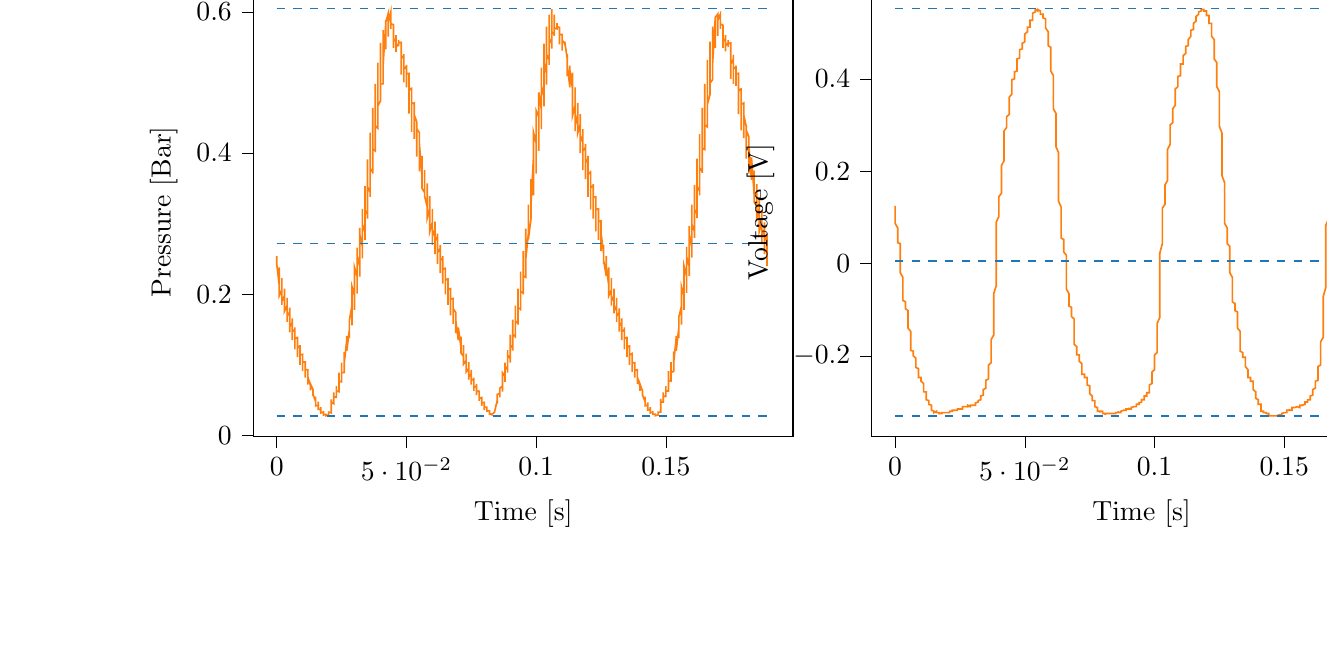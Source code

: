 % This file was created with tikzplotlib v0.10.1.
\begin{tikzpicture}

\definecolor{darkgray176}{RGB}{176,176,176}
\definecolor{darkorange25512714}{RGB}{255,127,14}
\definecolor{steelblue31119180}{RGB}{31,119,180}

\begin{groupplot}[group style={group size=2 by 1}]
\nextgroupplot[
tick align=outside,
tick pos=left,
title={Input Pressure VS Time},
x grid style={darkgray176},
xlabel={Time [s]},
xmin=-0.009, xmax=0.199,
xtick style={color=black},
y grid style={darkgray176},
ylabel={Pressure [Bar]},
ymin=-0.001, ymax=0.634,
ytick style={color=black}
]
\addplot [semithick, darkorange25512714]
table {%
0 0.25
0.0 0.253
0.0 0.254
0.0 0.243
0.001 0.212
0.001 0.221
0.001 0.229
0.001 0.234
0.001 0.237
0.001 0.238
0.001 0.232
0.001 0.198
0.002 0.206
0.002 0.214
0.002 0.219
0.002 0.222
0.002 0.223
0.002 0.221
0.002 0.185
0.002 0.19
0.003 0.198
0.003 0.203
0.003 0.206
0.003 0.208
0.003 0.208
0.003 0.176
0.003 0.176
0.004 0.184
0.004 0.189
0.004 0.192
0.004 0.194
0.004 0.195
0.004 0.166
0.004 0.161
0.004 0.169
0.005 0.175
0.005 0.178
0.005 0.18
0.005 0.181
0.005 0.158
0.005 0.146
0.005 0.154
0.006 0.16
0.006 0.163
0.006 0.165
0.006 0.166
0.006 0.15
0.006 0.135
0.006 0.142
0.006 0.147
0.007 0.15
0.007 0.152
0.007 0.153
0.007 0.141
0.007 0.122
0.007 0.128
0.007 0.134
0.007 0.137
0.008 0.139
0.008 0.14
0.008 0.133
0.008 0.111
0.008 0.116
0.008 0.121
0.008 0.124
0.009 0.127
0.009 0.128
0.009 0.124
0.009 0.1
0.009 0.103
0.009 0.108
0.009 0.112
0.009 0.114
0.01 0.115
0.01 0.114
0.01 0.091
0.01 0.092
0.01 0.097
0.01 0.1
0.01 0.103
0.01 0.104
0.011 0.104
0.011 0.084
0.011 0.082
0.011 0.086
0.011 0.089
0.011 0.091
0.011 0.093
0.012 0.093
0.012 0.077
0.012 0.072
0.012 0.076
0.012 0.079
0.012 0.081
0.012 0.082
0.012 0.083
0.013 0.071
0.013 0.064
0.013 0.067
0.013 0.07
0.013 0.072
0.013 0.073
0.013 0.073
0.014 0.065
0.014 0.056
0.014 0.058
0.014 0.061
0.014 0.062
0.014 0.063
0.014 0.064
0.014 0.058
0.015 0.048
0.015 0.05
0.015 0.051
0.015 0.053
0.015 0.054
0.015 0.055
0.015 0.052
0.015 0.042
0.016 0.043
0.016 0.044
0.016 0.046
0.016 0.047
0.016 0.048
0.016 0.046
0.016 0.037
0.017 0.037
0.017 0.038
0.017 0.039
0.017 0.04
0.017 0.04
0.017 0.04
0.017 0.033
0.017 0.032
0.018 0.033
0.018 0.034
0.018 0.035
0.018 0.035
0.018 0.035
0.018 0.03
0.018 0.029
0.018 0.029
0.019 0.03
0.019 0.03
0.019 0.031
0.019 0.031
0.019 0.029
0.019 0.028
0.019 0.028
0.02 0.029
0.02 0.029
0.02 0.029
0.02 0.029
0.02 0.031
0.02 0.033
0.02 0.033
0.02 0.033
0.021 0.032
0.021 0.032
0.021 0.032
0.021 0.041
0.021 0.051
0.021 0.049
0.021 0.048
0.021 0.047
0.022 0.045
0.022 0.045
0.022 0.05
0.022 0.061
0.022 0.059
0.022 0.057
0.022 0.055
0.023 0.054
0.023 0.054
0.023 0.058
0.023 0.07
0.023 0.068
0.023 0.065
0.023 0.064
0.023 0.063
0.024 0.062
0.024 0.066
0.024 0.089
0.024 0.086
0.024 0.082
0.024 0.079
0.024 0.077
0.025 0.076
0.025 0.077
0.025 0.103
0.025 0.102
0.025 0.096
0.025 0.093
0.025 0.091
0.025 0.089
0.026 0.089
0.026 0.117
0.026 0.118
0.026 0.111
0.026 0.107
0.026 0.105
0.026 0.103
0.026 0.102
0.027 0.135
0.027 0.141
0.027 0.132
0.027 0.126
0.027 0.123
0.027 0.121
0.027 0.12
0.028 0.149
0.028 0.162
0.028 0.152
0.028 0.145
0.028 0.141
0.028 0.139
0.028 0.138
0.028 0.163
0.029 0.184
0.029 0.173
0.029 0.165
0.029 0.161
0.029 0.158
0.029 0.156
0.029 0.178
0.029 0.211
0.03 0.198
0.03 0.188
0.03 0.182
0.03 0.179
0.03 0.178
0.03 0.194
0.03 0.238
0.031 0.225
0.031 0.213
0.031 0.206
0.031 0.203
0.031 0.201
0.031 0.211
0.031 0.266
0.031 0.254
0.032 0.239
0.032 0.232
0.032 0.228
0.032 0.225
0.032 0.23
0.032 0.294
0.032 0.285
0.033 0.268
0.033 0.259
0.033 0.254
0.033 0.251
0.033 0.251
0.033 0.321
0.033 0.317
0.033 0.299
0.034 0.288
0.034 0.282
0.034 0.279
0.034 0.277
0.034 0.345
0.034 0.353
0.034 0.332
0.034 0.319
0.035 0.313
0.035 0.309
0.035 0.307
0.035 0.367
0.035 0.391
0.035 0.367
0.035 0.352
0.036 0.345
0.036 0.341
0.036 0.338
0.036 0.389
0.036 0.429
0.036 0.403
0.036 0.386
0.036 0.378
0.037 0.373
0.037 0.371
0.037 0.41
0.037 0.464
0.037 0.44
0.037 0.421
0.037 0.411
0.037 0.406
0.038 0.403
0.038 0.43
0.038 0.498
0.038 0.475
0.038 0.454
0.038 0.444
0.038 0.439
0.039 0.435
0.039 0.45
0.039 0.528
0.039 0.509
0.039 0.487
0.039 0.476
0.039 0.47
0.039 0.467
0.04 0.474
0.04 0.556
0.04 0.543
0.04 0.52
0.04 0.508
0.04 0.502
0.04 0.498
0.041 0.498
0.041 0.574
0.041 0.569
0.041 0.547
0.041 0.535
0.041 0.529
0.041 0.526
0.041 0.524
0.042 0.582
0.042 0.588
0.042 0.568
0.042 0.558
0.042 0.552
0.042 0.549
0.042 0.547
0.042 0.585
0.043 0.598
0.043 0.583
0.043 0.573
0.043 0.569
0.043 0.566
0.043 0.565
0.043 0.584
0.044 0.6
0.044 0.589
0.044 0.582
0.044 0.579
0.044 0.577
0.044 0.576
0.044 0.579
0.044 0.583
0.045 0.582
0.045 0.58
0.045 0.579
0.045 0.578
0.045 0.578
0.045 0.569
0.045 0.549
0.045 0.558
0.046 0.562
0.046 0.566
0.046 0.567
0.046 0.567
0.046 0.563
0.046 0.543
0.046 0.55
0.047 0.555
0.047 0.558
0.047 0.559
0.047 0.56
0.047 0.559
0.047 0.551
0.047 0.555
0.047 0.556
0.048 0.557
0.048 0.557
0.048 0.558
0.048 0.556
0.048 0.511
0.048 0.514
0.048 0.527
0.048 0.534
0.049 0.538
0.049 0.539
0.049 0.54
0.049 0.503
0.049 0.5
0.049 0.512
0.049 0.519
0.05 0.523
0.05 0.524
0.05 0.525
0.05 0.501
0.05 0.493
0.05 0.503
0.05 0.509
0.05 0.512
0.051 0.513
0.051 0.514
0.051 0.481
0.051 0.456
0.051 0.472
0.051 0.483
0.051 0.489
0.052 0.492
0.052 0.493
0.052 0.467
0.052 0.43
0.052 0.448
0.052 0.46
0.052 0.466
0.052 0.47
0.053 0.471
0.053 0.457
0.053 0.42
0.053 0.434
0.053 0.445
0.053 0.45
0.053 0.453
0.053 0.454
0.054 0.444
0.054 0.395
0.054 0.409
0.054 0.421
0.054 0.428
0.054 0.432
0.054 0.434
0.055 0.429
0.055 0.374
0.055 0.384
0.055 0.398
0.055 0.406
0.055 0.411
0.055 0.413
0.055 0.413
0.056 0.366
0.056 0.369
0.056 0.382
0.056 0.389
0.056 0.393
0.056 0.395
0.056 0.396
0.056 0.35
0.057 0.344
0.057 0.359
0.057 0.367
0.057 0.372
0.057 0.375
0.057 0.376
0.057 0.339
0.058 0.324
0.058 0.339
0.058 0.348
0.058 0.353
0.058 0.355
0.058 0.357
0.058 0.33
0.058 0.308
0.059 0.321
0.059 0.33
0.059 0.335
0.059 0.338
0.059 0.339
0.059 0.319
0.059 0.289
0.06 0.302
0.06 0.311
0.06 0.317
0.06 0.32
0.06 0.321
0.06 0.307
0.06 0.27
0.06 0.282
0.061 0.292
0.061 0.298
0.061 0.301
0.061 0.303
0.061 0.295
0.061 0.257
0.061 0.267
0.061 0.276
0.062 0.282
0.062 0.285
0.062 0.286
0.062 0.283
0.062 0.243
0.062 0.249
0.062 0.259
0.063 0.265
0.063 0.268
0.063 0.27
0.063 0.27
0.063 0.23
0.063 0.231
0.063 0.241
0.063 0.248
0.064 0.251
0.064 0.253
0.064 0.254
0.064 0.22
0.064 0.215
0.064 0.225
0.064 0.231
0.064 0.235
0.065 0.237
0.065 0.238
0.065 0.212
0.065 0.2
0.065 0.21
0.065 0.216
0.065 0.22
0.066 0.222
0.066 0.223
0.066 0.203
0.066 0.185
0.066 0.195
0.066 0.201
0.066 0.205
0.066 0.207
0.067 0.208
0.067 0.193
0.067 0.17
0.067 0.179
0.067 0.186
0.067 0.19
0.067 0.193
0.068 0.194
0.068 0.184
0.068 0.158
0.068 0.165
0.068 0.172
0.068 0.176
0.068 0.178
0.068 0.18
0.069 0.174
0.069 0.145
0.069 0.15
0.069 0.157
0.069 0.161
0.069 0.164
0.069 0.166
0.069 0.163
0.07 0.135
0.07 0.138
0.07 0.144
0.07 0.148
0.07 0.151
0.07 0.152
0.07 0.153
0.071 0.125
0.071 0.125
0.071 0.131
0.071 0.135
0.071 0.138
0.071 0.14
0.071 0.14
0.071 0.117
0.072 0.112
0.072 0.118
0.072 0.122
0.072 0.125
0.072 0.127
0.072 0.128
0.072 0.11
0.072 0.101
0.073 0.106
0.073 0.111
0.073 0.113
0.073 0.115
0.073 0.116
0.073 0.103
0.073 0.09
0.074 0.095
0.074 0.099
0.074 0.102
0.074 0.103
0.074 0.104
0.074 0.095
0.074 0.079
0.074 0.083
0.075 0.087
0.075 0.09
0.075 0.092
0.075 0.093
0.075 0.087
0.075 0.072
0.075 0.075
0.075 0.078
0.076 0.08
0.076 0.081
0.076 0.082
0.076 0.079
0.076 0.063
0.076 0.064
0.076 0.068
0.077 0.07
0.077 0.072
0.077 0.073
0.077 0.072
0.077 0.057
0.077 0.057
0.077 0.059
0.077 0.062
0.078 0.063
0.078 0.064
0.078 0.064
0.078 0.051
0.078 0.049
0.078 0.051
0.078 0.052
0.079 0.054
0.079 0.055
0.079 0.055
0.079 0.045
0.079 0.042
0.079 0.044
0.079 0.045
0.079 0.046
0.08 0.047
0.08 0.048
0.08 0.04
0.08 0.036
0.08 0.037
0.08 0.038
0.08 0.039
0.08 0.04
0.081 0.04
0.081 0.036
0.081 0.033
0.081 0.033
0.081 0.034
0.081 0.034
0.081 0.035
0.082 0.035
0.082 0.033
0.082 0.029
0.082 0.029
0.082 0.03
0.082 0.03
0.082 0.031
0.082 0.031
0.083 0.03
0.083 0.028
0.083 0.028
0.083 0.029
0.083 0.029
0.083 0.029
0.083 0.029
0.083 0.03
0.084 0.033
0.084 0.033
0.084 0.032
0.084 0.032
0.084 0.032
0.084 0.032
0.084 0.034
0.085 0.05
0.085 0.051
0.085 0.049
0.085 0.047
0.085 0.046
0.085 0.045
0.085 0.045
0.085 0.058
0.086 0.06
0.086 0.057
0.086 0.056
0.086 0.055
0.086 0.054
0.086 0.054
0.086 0.067
0.087 0.07
0.087 0.067
0.087 0.065
0.087 0.064
0.087 0.063
0.087 0.062
0.087 0.081
0.087 0.089
0.088 0.084
0.088 0.08
0.088 0.078
0.088 0.077
0.088 0.076
0.088 0.091
0.088 0.103
0.088 0.098
0.089 0.093
0.089 0.091
0.089 0.09
0.089 0.089
0.089 0.102
0.089 0.121
0.089 0.114
0.09 0.109
0.09 0.106
0.09 0.104
0.09 0.103
0.09 0.115
0.09 0.143
0.09 0.136
0.09 0.128
0.091 0.124
0.091 0.121
0.091 0.12
0.091 0.128
0.091 0.164
0.091 0.156
0.091 0.148
0.091 0.143
0.092 0.14
0.092 0.138
0.092 0.143
0.092 0.184
0.092 0.178
0.092 0.168
0.092 0.162
0.093 0.159
0.093 0.157
0.093 0.158
0.093 0.208
0.093 0.205
0.093 0.193
0.093 0.185
0.093 0.181
0.094 0.179
0.094 0.177
0.094 0.229
0.094 0.232
0.094 0.218
0.094 0.209
0.094 0.204
0.095 0.202
0.095 0.2
0.095 0.247
0.095 0.261
0.095 0.245
0.095 0.234
0.095 0.229
0.095 0.226
0.096 0.224
0.096 0.266
0.096 0.293
0.096 0.274
0.096 0.262
0.096 0.256
0.096 0.252
0.096 0.25
0.097 0.286
0.097 0.327
0.097 0.307
0.097 0.293
0.097 0.285
0.097 0.281
0.097 0.278
0.098 0.307
0.098 0.363
0.098 0.342
0.098 0.325
0.098 0.316
0.098 0.311
0.098 0.308
0.098 0.327
0.099 0.397
0.099 0.377
0.099 0.358
0.099 0.348
0.099 0.342
0.099 0.34
0.099 0.349
0.099 0.429
0.1 0.414
0.1 0.392
0.1 0.38
0.1 0.374
0.1 0.371
0.1 0.374
0.1 0.46
0.101 0.451
0.101 0.427
0.101 0.414
0.101 0.408
0.101 0.404
0.101 0.403
0.101 0.484
0.101 0.486
0.102 0.462
0.102 0.448
0.102 0.44
0.102 0.436
0.102 0.434
0.102 0.503
0.102 0.521
0.102 0.495
0.103 0.48
0.103 0.472
0.103 0.468
0.103 0.466
0.103 0.521
0.103 0.555
0.103 0.529
0.104 0.512
0.104 0.504
0.104 0.5
0.104 0.497
0.104 0.536
0.104 0.579
0.104 0.556
0.104 0.54
0.105 0.532
0.105 0.527
0.105 0.525
0.105 0.549
0.105 0.596
0.105 0.578
0.105 0.562
0.106 0.555
0.106 0.551
0.106 0.548
0.106 0.56
0.106 0.604
0.106 0.592
0.106 0.579
0.106 0.572
0.107 0.568
0.107 0.566
0.107 0.569
0.107 0.596
0.107 0.592
0.107 0.583
0.107 0.579
0.107 0.577
0.108 0.576
0.108 0.576
0.108 0.584
0.108 0.583
0.108 0.58
0.108 0.579
0.108 0.579
0.109 0.578
0.109 0.578
0.109 0.554
0.109 0.555
0.109 0.562
0.109 0.565
0.109 0.567
0.109 0.568
0.11 0.568
0.11 0.549
0.11 0.545
0.11 0.552
0.11 0.556
0.11 0.559
0.11 0.56
0.11 0.56
0.111 0.555
0.111 0.553
0.111 0.555
0.111 0.556
0.111 0.557
0.111 0.558
0.111 0.558
0.112 0.533
0.112 0.509
0.112 0.523
0.112 0.532
0.112 0.537
0.112 0.539
0.112 0.54
0.112 0.524
0.113 0.493
0.113 0.506
0.113 0.516
0.113 0.521
0.113 0.524
0.113 0.524
0.113 0.517
0.114 0.491
0.114 0.5
0.114 0.507
0.114 0.511
0.114 0.513
0.114 0.514
0.114 0.506
0.114 0.453
0.115 0.467
0.115 0.479
0.115 0.487
0.115 0.491
0.115 0.493
0.115 0.49
0.115 0.431
0.115 0.439
0.116 0.455
0.116 0.464
0.116 0.468
0.116 0.471
0.116 0.471
0.116 0.428
0.116 0.428
0.117 0.441
0.117 0.448
0.117 0.452
0.117 0.454
0.117 0.455
0.117 0.409
0.117 0.4
0.117 0.415
0.118 0.425
0.118 0.43
0.118 0.433
0.118 0.434
0.118 0.396
0.118 0.376
0.118 0.392
0.118 0.403
0.119 0.408
0.119 0.412
0.119 0.413
0.119 0.388
0.119 0.363
0.119 0.377
0.119 0.386
0.12 0.392
0.12 0.394
0.12 0.396
0.12 0.375
0.12 0.338
0.12 0.353
0.12 0.364
0.12 0.37
0.121 0.373
0.121 0.375
0.121 0.362
0.121 0.32
0.121 0.333
0.121 0.344
0.121 0.351
0.122 0.354
0.122 0.356
0.122 0.35
0.122 0.307
0.122 0.317
0.122 0.327
0.122 0.334
0.122 0.337
0.123 0.338
0.123 0.337
0.123 0.289
0.123 0.295
0.123 0.307
0.123 0.314
0.123 0.318
0.123 0.32
0.124 0.321
0.124 0.278
0.124 0.277
0.124 0.289
0.124 0.296
0.124 0.3
0.124 0.303
0.125 0.304
0.125 0.269
0.125 0.261
0.125 0.273
0.125 0.28
0.125 0.284
0.125 0.286
0.125 0.287
0.126 0.258
0.126 0.243
0.126 0.254
0.126 0.262
0.126 0.267
0.126 0.269
0.126 0.27
0.126 0.248
0.127 0.226
0.127 0.238
0.127 0.245
0.127 0.25
0.127 0.252
0.127 0.254
0.127 0.239
0.128 0.212
0.128 0.222
0.128 0.23
0.128 0.234
0.128 0.237
0.128 0.238
0.128 0.229
0.128 0.198
0.129 0.206
0.129 0.214
0.129 0.219
0.129 0.222
0.129 0.223
0.129 0.218
0.129 0.184
0.129 0.19
0.13 0.198
0.13 0.203
0.13 0.206
0.13 0.208
0.13 0.206
0.13 0.173
0.13 0.176
0.131 0.184
0.131 0.189
0.131 0.192
0.131 0.194
0.131 0.195
0.131 0.162
0.131 0.161
0.131 0.169
0.132 0.174
0.132 0.177
0.132 0.179
0.132 0.18
0.132 0.154
0.132 0.147
0.132 0.155
0.133 0.16
0.133 0.163
0.133 0.165
0.133 0.166
0.133 0.147
0.133 0.135
0.133 0.142
0.133 0.147
0.134 0.15
0.134 0.152
0.134 0.153
0.134 0.138
0.134 0.122
0.134 0.129
0.134 0.134
0.134 0.137
0.135 0.139
0.135 0.14
0.135 0.13
0.135 0.111
0.135 0.116
0.135 0.121
0.135 0.125
0.136 0.127
0.136 0.128
0.136 0.121
0.136 0.1
0.136 0.104
0.136 0.109
0.136 0.112
0.136 0.114
0.137 0.116
0.137 0.113
0.137 0.09
0.137 0.092
0.137 0.097
0.137 0.1
0.137 0.102
0.137 0.103
0.138 0.103
0.138 0.082
0.138 0.082
0.138 0.086
0.138 0.089
0.138 0.091
0.138 0.092
0.139 0.093
0.139 0.075
0.139 0.073
0.139 0.076
0.139 0.079
0.139 0.081
0.139 0.082
0.139 0.083
0.14 0.069
0.14 0.063
0.14 0.067
0.14 0.069
0.14 0.071
0.14 0.072
0.14 0.073
0.141 0.063
0.141 0.056
0.141 0.058
0.141 0.061
0.141 0.062
0.141 0.063
0.141 0.064
0.141 0.057
0.142 0.048
0.142 0.049
0.142 0.051
0.142 0.053
0.142 0.054
0.142 0.055
0.142 0.051
0.142 0.042
0.143 0.043
0.143 0.044
0.143 0.045
0.143 0.046
0.143 0.047
0.143 0.045
0.143 0.036
0.144 0.037
0.144 0.038
0.144 0.039
0.144 0.04
0.144 0.04
0.144 0.04
0.144 0.032
0.144 0.032
0.145 0.033
0.145 0.033
0.145 0.034
0.145 0.034
0.145 0.035
0.145 0.03
0.145 0.029
0.145 0.03
0.146 0.03
0.146 0.03
0.146 0.031
0.146 0.031
0.146 0.029
0.146 0.028
0.146 0.028
0.147 0.029
0.147 0.029
0.147 0.029
0.147 0.029
0.147 0.032
0.147 0.033
0.147 0.033
0.147 0.033
0.148 0.033
0.148 0.033
0.148 0.033
0.148 0.044
0.148 0.052
0.148 0.05
0.148 0.048
0.149 0.047
0.149 0.047
0.149 0.046
0.149 0.052
0.149 0.061
0.149 0.059
0.149 0.057
0.149 0.056
0.15 0.055
0.15 0.054
0.15 0.059
0.15 0.07
0.15 0.068
0.15 0.066
0.15 0.064
0.15 0.063
0.151 0.063
0.151 0.069
0.151 0.091
0.151 0.087
0.151 0.082
0.151 0.079
0.151 0.078
0.152 0.077
0.152 0.08
0.152 0.104
0.152 0.101
0.152 0.096
0.152 0.092
0.152 0.091
0.152 0.089
0.153 0.091
0.153 0.119
0.153 0.118
0.153 0.112
0.153 0.108
0.153 0.105
0.153 0.104
0.153 0.103
0.154 0.139
0.154 0.141
0.154 0.133
0.154 0.127
0.154 0.124
0.154 0.121
0.154 0.12
0.155 0.153
0.155 0.161
0.155 0.151
0.155 0.145
0.155 0.141
0.155 0.139
0.155 0.138
0.155 0.168
0.156 0.183
0.156 0.172
0.156 0.165
0.156 0.161
0.156 0.158
0.156 0.157
0.156 0.184
0.156 0.211
0.157 0.198
0.157 0.188
0.157 0.183
0.157 0.18
0.157 0.178
0.157 0.201
0.157 0.24
0.158 0.225
0.158 0.213
0.158 0.207
0.158 0.203
0.158 0.202
0.158 0.218
0.158 0.267
0.158 0.253
0.159 0.239
0.159 0.232
0.159 0.228
0.159 0.226
0.159 0.236
0.159 0.297
0.159 0.285
0.16 0.268
0.16 0.26
0.16 0.255
0.16 0.252
0.16 0.256
0.16 0.327
0.16 0.318
0.16 0.299
0.161 0.289
0.161 0.283
0.161 0.281
0.161 0.28
0.161 0.355
0.161 0.353
0.161 0.332
0.161 0.32
0.162 0.314
0.162 0.31
0.162 0.308
0.162 0.38
0.162 0.392
0.162 0.368
0.162 0.353
0.163 0.346
0.163 0.343
0.163 0.34
0.163 0.4
0.163 0.427
0.163 0.402
0.163 0.386
0.163 0.379
0.164 0.374
0.164 0.372
0.164 0.421
0.164 0.464
0.164 0.439
0.164 0.421
0.164 0.412
0.164 0.407
0.165 0.405
0.165 0.441
0.165 0.498
0.165 0.474
0.165 0.455
0.165 0.445
0.165 0.44
0.166 0.437
0.166 0.462
0.166 0.532
0.166 0.509
0.166 0.488
0.166 0.478
0.166 0.472
0.166 0.469
0.167 0.483
0.167 0.558
0.167 0.54
0.167 0.519
0.167 0.509
0.167 0.503
0.167 0.499
0.168 0.504
0.168 0.579
0.168 0.568
0.168 0.547
0.168 0.536
0.168 0.53
0.168 0.527
0.168 0.526
0.169 0.59
0.169 0.587
0.169 0.568
0.169 0.558
0.169 0.553
0.169 0.55
0.169 0.549
0.169 0.592
0.17 0.597
0.17 0.582
0.17 0.574
0.17 0.569
0.17 0.567
0.17 0.566
0.17 0.588
0.171 0.597
0.171 0.588
0.171 0.581
0.171 0.579
0.171 0.577
0.171 0.576
0.171 0.58
0.171 0.583
0.172 0.581
0.172 0.579
0.172 0.579
0.172 0.578
0.172 0.578
0.172 0.566
0.172 0.549
0.172 0.558
0.173 0.562
0.173 0.566
0.173 0.567
0.173 0.567
0.173 0.561
0.173 0.544
0.173 0.552
0.174 0.556
0.174 0.558
0.174 0.559
0.174 0.56
0.174 0.559
0.174 0.55
0.174 0.554
0.174 0.555
0.175 0.556
0.175 0.557
0.175 0.557
0.175 0.553
0.175 0.505
0.175 0.514
0.175 0.526
0.176 0.533
0.176 0.537
0.176 0.539
0.176 0.538
0.176 0.498
0.176 0.502
0.176 0.513
0.176 0.519
0.177 0.522
0.177 0.524
0.177 0.524
0.177 0.498
0.177 0.495
0.177 0.504
0.177 0.509
0.177 0.512
0.178 0.513
0.178 0.513
0.178 0.471
0.178 0.455
0.178 0.472
0.178 0.482
0.178 0.488
0.179 0.491
0.179 0.492
0.179 0.459
0.179 0.432
0.179 0.449
0.179 0.46
0.179 0.466
0.179 0.469
0.18 0.471
0.18 0.451
0.18 0.421
0.18 0.435
0.18 0.445
0.18 0.45
0.18 0.453
0.18 0.454
0.181 0.437
0.181 0.392
0.181 0.408
0.181 0.42
0.181 0.427
0.181 0.431
0.181 0.432
0.182 0.423
0.182 0.371
0.182 0.385
0.182 0.398
0.182 0.406
0.182 0.409
0.182 0.412
0.182 0.408
0.183 0.362
0.183 0.37
0.183 0.382
0.183 0.389
0.183 0.392
0.183 0.394
0.183 0.394
0.184 0.342
0.184 0.344
0.184 0.359
0.184 0.367
0.184 0.371
0.184 0.373
0.184 0.375
0.184 0.331
0.185 0.325
0.185 0.339
0.185 0.348
0.185 0.352
0.185 0.355
0.185 0.356
0.185 0.322
0.185 0.308
0.186 0.321
0.186 0.33
0.186 0.334
0.186 0.337
0.186 0.338
0.186 0.311
0.186 0.289
0.187 0.302
0.187 0.311
0.187 0.316
0.187 0.319
0.187 0.32
0.187 0.3
0.187 0.271
0.187 0.283
0.188 0.293
0.188 0.298
0.188 0.301
0.188 0.302
0.188 0.29
0.188 0.257
0.188 0.267
0.188 0.276
0.189 0.281
0.189 0.285
0.189 0.286
0.189 0.279
0.189 0.24
0.189 0.248
0.189 0.258
};
\addplot [semithick, steelblue31119180, dashed]
table {%
0 0.605
0.19 0.605
};
\addplot [semithick, steelblue31119180, dashed]
table {%
0 0.272
0.19 0.272
};
\addplot [semithick, steelblue31119180, dashed]
table {%
0 0.028
0.19 0.028
};

\nextgroupplot[
tick align=outside,
tick pos=left,
title={Piezo output Voltage VS Time},
x grid style={darkgray176},
xlabel={Time [s]},
xmin=-0.009, xmax=0.199,
xtick style={color=black},
y grid style={darkgray176},
ylabel={Voltage [V]},
ymin=-0.374, ymax=0.597,
ytick style={color=black}
]
\addplot [semithick, darkorange25512714]
table {%
0 0.125
0.0 0.11
0.0 0.098
0.0 0.087
0.001 0.077
0.001 0.07
0.001 0.062
0.001 0.058
0.001 0.055
0.001 0.05
0.001 0.048
0.001 0.045
0.002 0.043
0.002 0.035
0.002 0.03
0.002 0.022
0.002 0.013
0.002 0.003
0.002 -0.007
0.002 -0.02
0.003 -0.03
0.003 -0.04
0.003 -0.05
0.003 -0.058
0.003 -0.065
0.003 -0.075
0.003 -0.08
0.004 -0.083
0.004 -0.087
0.004 -0.09
0.004 -0.09
0.004 -0.092
0.004 -0.092
0.004 -0.095
0.004 -0.098
0.005 -0.102
0.005 -0.105
0.005 -0.11
0.005 -0.117
0.005 -0.125
0.005 -0.13
0.005 -0.14
0.006 -0.147
0.006 -0.155
0.006 -0.163
0.006 -0.168
0.006 -0.175
0.006 -0.18
0.006 -0.182
0.006 -0.188
0.007 -0.19
0.007 -0.193
0.007 -0.195
0.007 -0.195
0.007 -0.198
0.007 -0.198
0.007 -0.2
0.007 -0.2
0.008 -0.205
0.008 -0.207
0.008 -0.21
0.008 -0.212
0.008 -0.217
0.008 -0.223
0.008 -0.225
0.009 -0.228
0.009 -0.233
0.009 -0.237
0.009 -0.24
0.009 -0.24
0.009 -0.245
0.009 -0.245
0.009 -0.247
0.01 -0.247
0.01 -0.247
0.01 -0.247
0.01 -0.25
0.01 -0.253
0.01 -0.253
0.01 -0.255
0.01 -0.255
0.011 -0.26
0.011 -0.263
0.011 -0.265
0.011 -0.268
0.011 -0.27
0.011 -0.273
0.011 -0.278
0.012 -0.278
0.012 -0.28
0.012 -0.282
0.012 -0.285
0.012 -0.287
0.012 -0.29
0.012 -0.292
0.012 -0.295
0.013 -0.297
0.013 -0.297
0.013 -0.3
0.013 -0.3
0.013 -0.3
0.013 -0.302
0.013 -0.305
0.014 -0.307
0.014 -0.307
0.014 -0.312
0.014 -0.312
0.014 -0.315
0.014 -0.315
0.014 -0.318
0.014 -0.318
0.015 -0.32
0.015 -0.323
0.015 -0.323
0.015 -0.323
0.015 -0.323
0.015 -0.323
0.015 -0.323
0.015 -0.323
0.016 -0.32
0.016 -0.323
0.016 -0.32
0.016 -0.32
0.016 -0.323
0.016 -0.323
0.016 -0.323
0.017 -0.323
0.017 -0.323
0.017 -0.323
0.017 -0.325
0.017 -0.325
0.017 -0.325
0.017 -0.325
0.017 -0.325
0.018 -0.325
0.018 -0.323
0.018 -0.323
0.018 -0.325
0.018 -0.323
0.018 -0.323
0.018 -0.325
0.018 -0.323
0.019 -0.323
0.019 -0.323
0.019 -0.323
0.019 -0.323
0.019 -0.323
0.019 -0.323
0.019 -0.323
0.02 -0.323
0.02 -0.323
0.02 -0.323
0.02 -0.323
0.02 -0.323
0.02 -0.323
0.02 -0.323
0.02 -0.323
0.021 -0.323
0.021 -0.323
0.021 -0.323
0.021 -0.323
0.021 -0.323
0.021 -0.32
0.021 -0.32
0.021 -0.32
0.022 -0.32
0.022 -0.32
0.022 -0.32
0.022 -0.32
0.022 -0.318
0.022 -0.318
0.022 -0.318
0.023 -0.318
0.023 -0.318
0.023 -0.318
0.023 -0.318
0.023 -0.318
0.023 -0.32
0.023 -0.318
0.023 -0.318
0.024 -0.318
0.024 -0.315
0.024 -0.318
0.024 -0.315
0.024 -0.315
0.024 -0.315
0.024 -0.315
0.025 -0.315
0.025 -0.315
0.025 -0.315
0.025 -0.315
0.025 -0.315
0.025 -0.315
0.025 -0.315
0.025 -0.315
0.026 -0.315
0.026 -0.315
0.026 -0.315
0.026 -0.315
0.026 -0.315
0.026 -0.315
0.026 -0.312
0.026 -0.31
0.027 -0.31
0.027 -0.31
0.027 -0.31
0.027 -0.31
0.027 -0.31
0.027 -0.31
0.027 -0.31
0.028 -0.31
0.028 -0.31
0.028 -0.31
0.028 -0.312
0.028 -0.31
0.028 -0.31
0.028 -0.31
0.028 -0.307
0.029 -0.31
0.029 -0.31
0.029 -0.312
0.029 -0.31
0.029 -0.31
0.029 -0.31
0.029 -0.307
0.029 -0.307
0.03 -0.307
0.03 -0.307
0.03 -0.307
0.03 -0.307
0.03 -0.307
0.03 -0.307
0.03 -0.307
0.031 -0.307
0.031 -0.307
0.031 -0.305
0.031 -0.305
0.031 -0.305
0.031 -0.305
0.031 -0.305
0.031 -0.302
0.032 -0.3
0.032 -0.3
0.032 -0.3
0.032 -0.297
0.032 -0.297
0.032 -0.297
0.032 -0.297
0.033 -0.295
0.033 -0.295
0.033 -0.292
0.033 -0.29
0.033 -0.29
0.033 -0.29
0.033 -0.287
0.033 -0.287
0.034 -0.285
0.034 -0.282
0.034 -0.282
0.034 -0.28
0.034 -0.278
0.034 -0.278
0.034 -0.275
0.034 -0.273
0.035 -0.27
0.035 -0.27
0.035 -0.265
0.035 -0.263
0.035 -0.26
0.035 -0.255
0.035 -0.253
0.036 -0.25
0.036 -0.245
0.036 -0.242
0.036 -0.237
0.036 -0.233
0.036 -0.23
0.036 -0.225
0.036 -0.22
0.037 -0.215
0.037 -0.21
0.037 -0.203
0.037 -0.198
0.037 -0.188
0.037 -0.182
0.037 -0.172
0.037 -0.165
0.038 -0.155
0.038 -0.142
0.038 -0.133
0.038 -0.12
0.038 -0.105
0.038 -0.085
0.038 -0.065
0.039 -0.048
0.039 -0.025
0.039 -0.003
0.039 0.018
0.039 0.037
0.039 0.055
0.039 0.075
0.039 0.09
0.04 0.102
0.04 0.113
0.04 0.122
0.04 0.128
0.04 0.133
0.04 0.138
0.04 0.145
0.041 0.152
0.041 0.155
0.041 0.163
0.041 0.172
0.041 0.18
0.041 0.19
0.041 0.203
0.041 0.212
0.042 0.223
0.042 0.235
0.042 0.247
0.042 0.258
0.042 0.268
0.042 0.275
0.042 0.282
0.042 0.287
0.043 0.295
0.043 0.3
0.043 0.302
0.043 0.307
0.043 0.31
0.043 0.315
0.043 0.318
0.044 0.323
0.044 0.325
0.044 0.33
0.044 0.335
0.044 0.343
0.044 0.347
0.044 0.352
0.044 0.36
0.045 0.367
0.045 0.37
0.045 0.378
0.045 0.383
0.045 0.385
0.045 0.39
0.045 0.395
0.045 0.398
0.046 0.4
0.046 0.403
0.046 0.405
0.046 0.407
0.046 0.41
0.046 0.412
0.046 0.415
0.047 0.417
0.047 0.42
0.047 0.425
0.047 0.427
0.047 0.432
0.047 0.435
0.047 0.438
0.047 0.443
0.048 0.445
0.048 0.448
0.048 0.45
0.048 0.453
0.048 0.455
0.048 0.458
0.048 0.46
0.048 0.463
0.049 0.465
0.049 0.468
0.049 0.468
0.049 0.47
0.049 0.472
0.049 0.475
0.049 0.477
0.05 0.48
0.05 0.482
0.05 0.485
0.05 0.487
0.05 0.49
0.05 0.495
0.05 0.495
0.05 0.497
0.051 0.502
0.051 0.502
0.051 0.502
0.051 0.505
0.051 0.507
0.051 0.51
0.051 0.512
0.052 0.512
0.052 0.52
0.052 0.517
0.052 0.52
0.052 0.522
0.052 0.522
0.052 0.522
0.052 0.527
0.053 0.527
0.053 0.53
0.053 0.532
0.053 0.535
0.053 0.537
0.053 0.537
0.053 0.54
0.053 0.542
0.054 0.545
0.054 0.545
0.054 0.545
0.054 0.547
0.054 0.547
0.054 0.547
0.054 0.55
0.055 0.547
0.055 0.55
0.055 0.547
0.055 0.55
0.055 0.547
0.055 0.55
0.055 0.55
0.055 0.55
0.056 0.547
0.056 0.547
0.056 0.545
0.056 0.547
0.056 0.542
0.056 0.545
0.056 0.542
0.056 0.54
0.057 0.54
0.057 0.54
0.057 0.537
0.057 0.535
0.057 0.537
0.057 0.535
0.057 0.532
0.058 0.53
0.058 0.527
0.058 0.527
0.058 0.522
0.058 0.517
0.058 0.517
0.058 0.512
0.058 0.51
0.059 0.502
0.059 0.5
0.059 0.495
0.059 0.49
0.059 0.482
0.059 0.48
0.059 0.472
0.06 0.468
0.06 0.46
0.06 0.453
0.06 0.448
0.06 0.438
0.06 0.432
0.06 0.425
0.06 0.417
0.061 0.407
0.061 0.4
0.061 0.388
0.061 0.38
0.061 0.37
0.061 0.36
0.061 0.347
0.061 0.335
0.062 0.325
0.062 0.315
0.062 0.3
0.062 0.29
0.062 0.278
0.062 0.268
0.062 0.253
0.063 0.24
0.063 0.228
0.063 0.215
0.063 0.2
0.063 0.185
0.063 0.17
0.063 0.152
0.063 0.135
0.064 0.122
0.064 0.107
0.064 0.095
0.064 0.083
0.064 0.075
0.064 0.068
0.064 0.06
0.064 0.055
0.065 0.052
0.065 0.048
0.065 0.045
0.065 0.043
0.065 0.037
0.065 0.033
0.065 0.025
0.066 0.018
0.066 0.007
0.066 -0.003
0.066 -0.013
0.066 -0.025
0.066 -0.035
0.066 -0.045
0.066 -0.055
0.067 -0.065
0.067 -0.072
0.067 -0.08
0.067 -0.083
0.067 -0.085
0.067 -0.09
0.067 -0.092
0.068 -0.095
0.068 -0.098
0.068 -0.098
0.068 -0.1
0.068 -0.105
0.068 -0.105
0.068 -0.11
0.068 -0.115
0.069 -0.12
0.069 -0.128
0.069 -0.135
0.069 -0.142
0.069 -0.15
0.069 -0.158
0.069 -0.165
0.069 -0.175
0.07 -0.18
0.07 -0.182
0.07 -0.19
0.07 -0.19
0.07 -0.195
0.07 -0.195
0.07 -0.198
0.071 -0.198
0.071 -0.2
0.071 -0.2
0.071 -0.203
0.071 -0.205
0.071 -0.207
0.071 -0.21
0.071 -0.212
0.072 -0.217
0.072 -0.22
0.072 -0.223
0.072 -0.228
0.072 -0.23
0.072 -0.235
0.072 -0.237
0.072 -0.24
0.073 -0.24
0.073 -0.245
0.073 -0.245
0.073 -0.245
0.073 -0.247
0.073 -0.247
0.073 -0.247
0.074 -0.247
0.074 -0.25
0.074 -0.253
0.074 -0.253
0.074 -0.255
0.074 -0.255
0.074 -0.258
0.074 -0.263
0.075 -0.265
0.075 -0.27
0.075 -0.27
0.075 -0.273
0.075 -0.275
0.075 -0.278
0.075 -0.28
0.075 -0.282
0.076 -0.287
0.076 -0.287
0.076 -0.29
0.076 -0.29
0.076 -0.292
0.076 -0.295
0.076 -0.297
0.077 -0.297
0.077 -0.3
0.077 -0.3
0.077 -0.302
0.077 -0.305
0.077 -0.305
0.077 -0.307
0.077 -0.31
0.078 -0.312
0.078 -0.315
0.078 -0.315
0.078 -0.315
0.078 -0.318
0.078 -0.318
0.078 -0.32
0.079 -0.32
0.079 -0.32
0.079 -0.323
0.079 -0.32
0.079 -0.323
0.079 -0.32
0.079 -0.323
0.079 -0.32
0.08 -0.32
0.08 -0.323
0.08 -0.323
0.08 -0.323
0.08 -0.323
0.08 -0.323
0.08 -0.323
0.08 -0.325
0.081 -0.325
0.081 -0.325
0.081 -0.325
0.081 -0.325
0.081 -0.325
0.081 -0.328
0.081 -0.325
0.082 -0.325
0.082 -0.325
0.082 -0.325
0.082 -0.325
0.082 -0.323
0.082 -0.323
0.082 -0.325
0.082 -0.325
0.083 -0.325
0.083 -0.325
0.083 -0.325
0.083 -0.325
0.083 -0.325
0.083 -0.325
0.083 -0.325
0.083 -0.325
0.084 -0.325
0.084 -0.325
0.084 -0.325
0.084 -0.325
0.084 -0.323
0.084 -0.323
0.084 -0.325
0.085 -0.325
0.085 -0.323
0.085 -0.323
0.085 -0.323
0.085 -0.323
0.085 -0.323
0.085 -0.323
0.085 -0.323
0.086 -0.323
0.086 -0.323
0.086 -0.323
0.086 -0.323
0.086 -0.32
0.086 -0.323
0.086 -0.323
0.087 -0.323
0.087 -0.323
0.087 -0.323
0.087 -0.323
0.087 -0.32
0.087 -0.32
0.087 -0.32
0.087 -0.32
0.088 -0.318
0.088 -0.318
0.088 -0.318
0.088 -0.318
0.088 -0.318
0.088 -0.318
0.088 -0.318
0.088 -0.318
0.089 -0.318
0.089 -0.318
0.089 -0.315
0.089 -0.315
0.089 -0.315
0.089 -0.315
0.089 -0.315
0.09 -0.315
0.09 -0.315
0.09 -0.312
0.09 -0.312
0.09 -0.312
0.09 -0.315
0.09 -0.315
0.09 -0.315
0.091 -0.315
0.091 -0.312
0.091 -0.312
0.091 -0.312
0.091 -0.312
0.091 -0.312
0.091 -0.31
0.091 -0.312
0.092 -0.31
0.092 -0.31
0.092 -0.31
0.092 -0.31
0.092 -0.31
0.092 -0.31
0.092 -0.31
0.093 -0.31
0.093 -0.307
0.093 -0.307
0.093 -0.307
0.093 -0.307
0.093 -0.307
0.093 -0.307
0.093 -0.305
0.094 -0.305
0.094 -0.305
0.094 -0.305
0.094 -0.305
0.094 -0.305
0.094 -0.302
0.094 -0.302
0.095 -0.3
0.095 -0.3
0.095 -0.3
0.095 -0.3
0.095 -0.297
0.095 -0.297
0.095 -0.295
0.095 -0.295
0.096 -0.295
0.096 -0.295
0.096 -0.292
0.096 -0.29
0.096 -0.29
0.096 -0.29
0.096 -0.287
0.096 -0.287
0.097 -0.287
0.097 -0.285
0.097 -0.282
0.097 -0.282
0.097 -0.282
0.097 -0.28
0.097 -0.28
0.098 -0.28
0.098 -0.278
0.098 -0.275
0.098 -0.273
0.098 -0.27
0.098 -0.268
0.098 -0.265
0.098 -0.263
0.099 -0.26
0.099 -0.255
0.099 -0.253
0.099 -0.25
0.099 -0.245
0.099 -0.242
0.099 -0.237
0.099 -0.235
0.1 -0.23
0.1 -0.228
0.1 -0.223
0.1 -0.217
0.1 -0.212
0.1 -0.205
0.1 -0.198
0.101 -0.193
0.101 -0.185
0.101 -0.18
0.101 -0.17
0.101 -0.163
0.101 -0.152
0.101 -0.142
0.101 -0.13
0.102 -0.117
0.102 -0.102
0.102 -0.08
0.102 -0.062
0.102 -0.043
0.102 -0.02
0.102 0.003
0.102 0.022
0.103 0.043
0.103 0.06
0.103 0.077
0.103 0.092
0.103 0.102
0.103 0.113
0.103 0.12
0.104 0.128
0.104 0.13
0.104 0.135
0.104 0.142
0.104 0.147
0.104 0.155
0.104 0.163
0.104 0.17
0.105 0.18
0.105 0.19
0.105 0.2
0.105 0.215
0.105 0.225
0.105 0.235
0.105 0.247
0.106 0.258
0.106 0.268
0.106 0.275
0.106 0.282
0.106 0.29
0.106 0.292
0.106 0.297
0.106 0.3
0.107 0.305
0.107 0.307
0.107 0.312
0.107 0.318
0.107 0.323
0.107 0.325
0.107 0.33
0.107 0.335
0.108 0.343
0.108 0.347
0.108 0.355
0.108 0.36
0.108 0.367
0.108 0.37
0.108 0.378
0.109 0.383
0.109 0.388
0.109 0.39
0.109 0.395
0.109 0.398
0.109 0.4
0.109 0.4
0.109 0.405
0.11 0.407
0.11 0.41
0.11 0.412
0.11 0.417
0.11 0.42
0.11 0.425
0.11 0.425
0.11 0.432
0.111 0.432
0.111 0.438
0.111 0.44
0.111 0.445
0.111 0.445
0.111 0.45
0.111 0.45
0.112 0.455
0.112 0.46
0.112 0.46
0.112 0.463
0.112 0.465
0.112 0.468
0.112 0.468
0.112 0.47
0.113 0.472
0.113 0.475
0.113 0.477
0.113 0.477
0.113 0.48
0.113 0.485
0.113 0.485
0.114 0.492
0.114 0.492
0.114 0.495
0.114 0.495
0.114 0.497
0.114 0.502
0.114 0.502
0.114 0.505
0.115 0.507
0.115 0.51
0.115 0.515
0.115 0.512
0.115 0.517
0.115 0.517
0.115 0.52
0.115 0.52
0.116 0.525
0.116 0.525
0.116 0.527
0.116 0.53
0.116 0.532
0.116 0.535
0.116 0.535
0.117 0.54
0.117 0.54
0.117 0.54
0.117 0.545
0.117 0.542
0.117 0.545
0.117 0.542
0.117 0.545
0.118 0.547
0.118 0.547
0.118 0.547
0.118 0.55
0.118 0.55
0.118 0.552
0.118 0.55
0.118 0.55
0.119 0.55
0.119 0.552
0.119 0.55
0.119 0.55
0.119 0.55
0.119 0.55
0.119 0.547
0.12 0.547
0.12 0.547
0.12 0.542
0.12 0.542
0.12 0.54
0.12 0.542
0.12 0.537
0.12 0.537
0.121 0.537
0.121 0.535
0.121 0.532
0.121 0.527
0.121 0.53
0.121 0.525
0.121 0.52
0.122 0.52
0.122 0.517
0.122 0.512
0.122 0.507
0.122 0.505
0.122 0.5
0.122 0.495
0.122 0.492
0.123 0.485
0.123 0.48
0.123 0.472
0.123 0.468
0.123 0.46
0.123 0.455
0.123 0.448
0.123 0.443
0.124 0.435
0.124 0.425
0.124 0.42
0.124 0.41
0.124 0.403
0.124 0.393
0.124 0.383
0.125 0.372
0.125 0.362
0.125 0.352
0.125 0.343
0.125 0.33
0.125 0.32
0.125 0.307
0.125 0.297
0.126 0.282
0.126 0.27
0.126 0.258
0.126 0.245
0.126 0.23
0.126 0.217
0.126 0.205
0.126 0.19
0.127 0.175
0.127 0.16
0.127 0.142
0.127 0.125
0.127 0.113
0.127 0.1
0.127 0.087
0.128 0.077
0.128 0.068
0.128 0.06
0.128 0.055
0.128 0.05
0.128 0.048
0.128 0.045
0.128 0.043
0.129 0.037
0.129 0.03
0.129 0.025
0.129 0.02
0.129 0.013
0.129 0.003
0.129 -0.007
0.129 -0.02
0.13 -0.03
0.13 -0.043
0.13 -0.052
0.13 -0.06
0.13 -0.068
0.13 -0.075
0.13 -0.083
0.131 -0.087
0.131 -0.09
0.131 -0.092
0.131 -0.095
0.131 -0.098
0.131 -0.098
0.131 -0.1
0.131 -0.102
0.132 -0.105
0.132 -0.11
0.132 -0.113
0.132 -0.117
0.132 -0.125
0.132 -0.133
0.132 -0.14
0.133 -0.147
0.133 -0.155
0.133 -0.163
0.133 -0.17
0.133 -0.175
0.133 -0.182
0.133 -0.188
0.133 -0.19
0.134 -0.193
0.134 -0.195
0.134 -0.198
0.134 -0.198
0.134 -0.198
0.134 -0.198
0.134 -0.2
0.134 -0.203
0.135 -0.203
0.135 -0.205
0.135 -0.207
0.135 -0.212
0.135 -0.215
0.135 -0.22
0.135 -0.223
0.136 -0.23
0.136 -0.233
0.136 -0.235
0.136 -0.24
0.136 -0.24
0.136 -0.242
0.136 -0.245
0.136 -0.247
0.137 -0.247
0.137 -0.247
0.137 -0.247
0.137 -0.247
0.137 -0.25
0.137 -0.25
0.137 -0.253
0.137 -0.255
0.138 -0.255
0.138 -0.258
0.138 -0.263
0.138 -0.263
0.138 -0.268
0.138 -0.27
0.138 -0.273
0.139 -0.278
0.139 -0.28
0.139 -0.28
0.139 -0.285
0.139 -0.285
0.139 -0.287
0.139 -0.29
0.139 -0.292
0.14 -0.295
0.14 -0.295
0.14 -0.297
0.14 -0.297
0.14 -0.3
0.14 -0.302
0.14 -0.305
0.141 -0.305
0.141 -0.307
0.141 -0.31
0.141 -0.31
0.141 -0.315
0.141 -0.318
0.141 -0.318
0.141 -0.32
0.142 -0.32
0.142 -0.323
0.142 -0.323
0.142 -0.323
0.142 -0.323
0.142 -0.323
0.142 -0.323
0.142 -0.323
0.143 -0.323
0.143 -0.323
0.143 -0.323
0.143 -0.323
0.143 -0.323
0.143 -0.325
0.143 -0.325
0.144 -0.325
0.144 -0.325
0.144 -0.328
0.144 -0.33
0.144 -0.33
0.144 -0.33
0.144 -0.33
0.144 -0.33
0.145 -0.33
0.145 -0.33
0.145 -0.33
0.145 -0.33
0.145 -0.33
0.145 -0.33
0.145 -0.33
0.145 -0.33
0.146 -0.33
0.146 -0.33
0.146 -0.33
0.146 -0.33
0.146 -0.33
0.146 -0.33
0.146 -0.33
0.147 -0.33
0.147 -0.33
0.147 -0.33
0.147 -0.33
0.147 -0.33
0.147 -0.33
0.147 -0.33
0.147 -0.33
0.148 -0.328
0.148 -0.33
0.148 -0.33
0.148 -0.328
0.148 -0.328
0.148 -0.328
0.148 -0.328
0.149 -0.328
0.149 -0.325
0.149 -0.325
0.149 -0.325
0.149 -0.325
0.149 -0.323
0.149 -0.325
0.149 -0.325
0.15 -0.323
0.15 -0.323
0.15 -0.323
0.15 -0.323
0.15 -0.323
0.15 -0.323
0.15 -0.323
0.15 -0.323
0.151 -0.323
0.151 -0.32
0.151 -0.32
0.151 -0.32
0.151 -0.32
0.151 -0.318
0.151 -0.318
0.152 -0.318
0.152 -0.318
0.152 -0.318
0.152 -0.318
0.152 -0.315
0.152 -0.315
0.152 -0.318
0.152 -0.318
0.153 -0.318
0.153 -0.318
0.153 -0.318
0.153 -0.315
0.153 -0.315
0.153 -0.315
0.153 -0.315
0.153 -0.312
0.154 -0.312
0.154 -0.312
0.154 -0.312
0.154 -0.312
0.154 -0.312
0.154 -0.312
0.154 -0.312
0.155 -0.31
0.155 -0.31
0.155 -0.31
0.155 -0.31
0.155 -0.31
0.155 -0.31
0.155 -0.31
0.155 -0.31
0.156 -0.312
0.156 -0.312
0.156 -0.31
0.156 -0.31
0.156 -0.31
0.156 -0.31
0.156 -0.31
0.156 -0.307
0.157 -0.307
0.157 -0.307
0.157 -0.307
0.157 -0.307
0.157 -0.307
0.157 -0.305
0.157 -0.307
0.158 -0.305
0.158 -0.305
0.158 -0.305
0.158 -0.305
0.158 -0.305
0.158 -0.302
0.158 -0.3
0.158 -0.3
0.159 -0.3
0.159 -0.3
0.159 -0.297
0.159 -0.297
0.159 -0.297
0.159 -0.295
0.159 -0.295
0.16 -0.295
0.16 -0.292
0.16 -0.292
0.16 -0.29
0.16 -0.29
0.16 -0.29
0.16 -0.287
0.16 -0.287
0.161 -0.285
0.161 -0.282
0.161 -0.28
0.161 -0.28
0.161 -0.278
0.161 -0.278
0.161 -0.275
0.161 -0.273
0.162 -0.27
0.162 -0.27
0.162 -0.268
0.162 -0.263
0.162 -0.263
0.162 -0.26
0.162 -0.255
0.163 -0.253
0.163 -0.247
0.163 -0.245
0.163 -0.237
0.163 -0.235
0.163 -0.233
0.163 -0.228
0.163 -0.223
0.164 -0.22
0.164 -0.212
0.164 -0.207
0.164 -0.2
0.164 -0.195
0.164 -0.188
0.164 -0.177
0.164 -0.17
0.165 -0.16
0.165 -0.15
0.165 -0.14
0.165 -0.128
0.165 -0.113
0.165 -0.092
0.165 -0.072
0.166 -0.052
0.166 -0.033
0.166 -0.01
0.166 0.013
0.166 0.03
0.166 0.05
0.166 0.068
0.166 0.083
0.167 0.095
0.167 0.105
0.167 0.115
0.167 0.122
0.167 0.128
0.167 0.133
0.167 0.138
0.168 0.145
0.168 0.15
0.168 0.158
0.168 0.168
0.168 0.175
0.168 0.185
0.168 0.195
0.168 0.207
0.169 0.22
0.169 0.23
0.169 0.24
0.169 0.253
0.169 0.263
0.169 0.27
0.169 0.278
0.169 0.285
0.17 0.29
0.17 0.295
0.17 0.3
0.17 0.302
0.17 0.305
0.17 0.31
0.17 0.315
0.171 0.318
0.171 0.323
0.171 0.328
0.171 0.333
0.171 0.34
0.171 0.345
0.171 0.352
0.171 0.357
0.172 0.362
0.172 0.367
0.172 0.375
0.172 0.378
0.172 0.385
0.172 0.388
0.172 0.393
0.172 0.398
0.173 0.4
0.173 0.4
0.173 0.405
0.173 0.407
0.173 0.41
0.173 0.415
0.173 0.417
0.174 0.42
0.174 0.425
0.174 0.425
0.174 0.43
0.174 0.435
0.174 0.438
0.174 0.443
0.174 0.445
0.175 0.448
0.175 0.45
0.175 0.453
0.175 0.455
0.175 0.458
0.175 0.46
0.175 0.465
0.176 0.465
0.176 0.468
0.176 0.468
0.176 0.47
0.176 0.472
0.176 0.475
0.176 0.48
0.176 0.482
0.177 0.485
0.177 0.485
0.177 0.49
0.177 0.492
0.177 0.495
0.177 0.497
0.177 0.5
0.177 0.502
0.178 0.502
0.178 0.505
0.178 0.507
0.178 0.51
0.178 0.512
0.178 0.512
0.178 0.512
0.179 0.517
0.179 0.517
0.179 0.522
0.179 0.52
0.179 0.527
0.179 0.527
0.179 0.53
0.179 0.53
0.18 0.535
0.18 0.537
0.18 0.54
0.18 0.542
0.18 0.542
0.18 0.542
0.18 0.542
0.18 0.542
0.181 0.547
0.181 0.545
0.181 0.55
0.181 0.547
0.181 0.55
0.181 0.55
0.181 0.55
0.182 0.55
0.182 0.552
0.182 0.55
0.182 0.552
0.182 0.55
0.182 0.55
0.182 0.55
0.182 0.55
0.183 0.55
0.183 0.55
0.183 0.55
0.183 0.547
0.183 0.547
0.183 0.545
0.183 0.545
0.184 0.542
0.184 0.542
0.184 0.537
0.184 0.54
0.184 0.535
0.184 0.535
0.184 0.53
0.184 0.527
0.185 0.525
0.185 0.522
0.185 0.52
0.185 0.515
0.185 0.512
0.185 0.51
0.185 0.505
0.185 0.505
0.186 0.5
0.186 0.495
0.186 0.49
0.186 0.487
0.186 0.485
0.186 0.477
0.186 0.468
0.187 0.463
0.187 0.458
0.187 0.45
0.187 0.443
0.187 0.435
0.187 0.427
0.187 0.42
0.187 0.41
0.188 0.403
0.188 0.395
0.188 0.385
0.188 0.372
0.188 0.365
0.188 0.355
0.188 0.343
0.188 0.335
0.189 0.323
0.189 0.312
0.189 0.3
0.189 0.287
0.189 0.275
0.189 0.26
0.189 0.25
};
\addplot [semithick, steelblue31119180, dashed]
table {%
0 0.552
0.19 0.552
};
\addplot [semithick, steelblue31119180, dashed]
table {%
0 0.005
0.19 0.005
};
\addplot [semithick, steelblue31119180, dashed]
table {%
0 -0.33
0.19 -0.33
};
\end{groupplot}

\end{tikzpicture}
